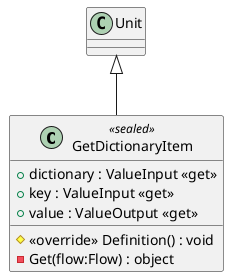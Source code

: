 @startuml
class GetDictionaryItem <<sealed>> {
    + dictionary : ValueInput <<get>>
    + key : ValueInput <<get>>
    + value : ValueOutput <<get>>
    # <<override>> Definition() : void
    - Get(flow:Flow) : object
}
Unit <|-- GetDictionaryItem
@enduml
